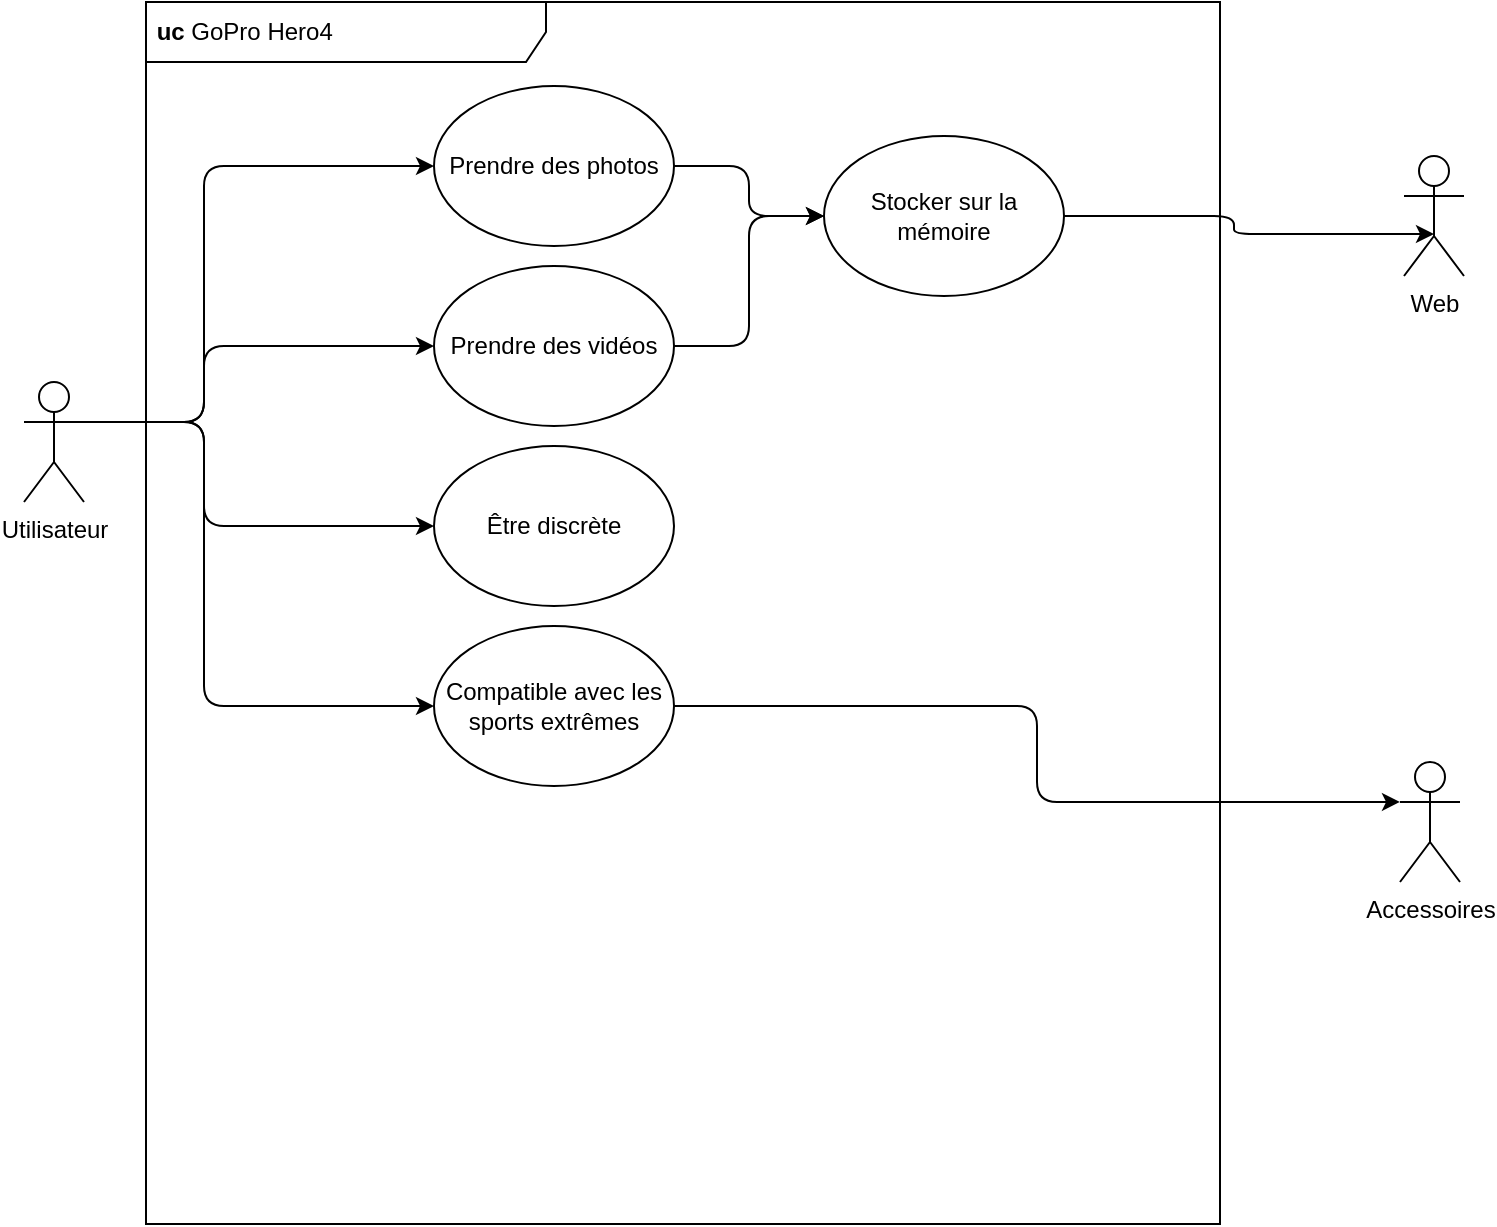 <mxfile version="20.5.1" type="github">
  <diagram id="1cee9afd-dcdd-cf27-cb82-50d77dad4855" name="Page-1">
    <mxGraphModel dx="862" dy="524" grid="0" gridSize="10" guides="1" tooltips="1" connect="1" arrows="1" fold="1" page="1" pageScale="1" pageWidth="827" pageHeight="1169" math="0" shadow="0">
      <root>
        <mxCell id="0" />
        <mxCell id="1" parent="0" />
        <mxCell id="c1cb8d76720eaeb-22" value="&lt;div style=&quot;&quot;&gt;&lt;b style=&quot;background-color: initial;&quot;&gt;&amp;nbsp;uc&amp;nbsp;&lt;/b&gt;&lt;span style=&quot;background-color: initial;&quot;&gt;GoPro Hero4&lt;/span&gt;&lt;/div&gt;" style="shape=umlFrame;whiteSpace=wrap;html=1;strokeWidth=1;width=200;height=30;align=left;" parent="1" vertex="1">
          <mxGeometry x="101" y="33" width="537" height="611" as="geometry" />
        </mxCell>
        <mxCell id="nEG2yCQzcb4ySoibapGF-3" style="edgeStyle=orthogonalEdgeStyle;rounded=1;orthogonalLoop=1;jettySize=auto;html=1;exitX=1;exitY=0.5;exitDx=0;exitDy=0;entryX=0;entryY=0.5;entryDx=0;entryDy=0;" edge="1" parent="1" source="c1cb8d76720eaeb-1" target="c1cb8d76720eaeb-4">
          <mxGeometry relative="1" as="geometry" />
        </mxCell>
        <mxCell id="c1cb8d76720eaeb-1" value="Prendre des photos" style="ellipse;whiteSpace=wrap;html=1;strokeWidth=1;" parent="1" vertex="1">
          <mxGeometry x="245" y="75" width="120" height="80" as="geometry" />
        </mxCell>
        <mxCell id="nEG2yCQzcb4ySoibapGF-4" style="edgeStyle=orthogonalEdgeStyle;rounded=1;orthogonalLoop=1;jettySize=auto;html=1;exitX=1;exitY=0.5;exitDx=0;exitDy=0;entryX=0;entryY=0.5;entryDx=0;entryDy=0;" edge="1" parent="1" source="c1cb8d76720eaeb-2" target="c1cb8d76720eaeb-4">
          <mxGeometry relative="1" as="geometry" />
        </mxCell>
        <mxCell id="c1cb8d76720eaeb-2" value="Prendre des vidéos" style="ellipse;whiteSpace=wrap;html=1;strokeWidth=1;" parent="1" vertex="1">
          <mxGeometry x="245" y="165" width="120" height="80" as="geometry" />
        </mxCell>
        <mxCell id="c1cb8d76720eaeb-3" value="Être discrète" style="ellipse;whiteSpace=wrap;html=1;strokeWidth=1;" parent="1" vertex="1">
          <mxGeometry x="245" y="255" width="120" height="80" as="geometry" />
        </mxCell>
        <mxCell id="nEG2yCQzcb4ySoibapGF-5" style="edgeStyle=orthogonalEdgeStyle;rounded=1;orthogonalLoop=1;jettySize=auto;html=1;exitX=1;exitY=0.5;exitDx=0;exitDy=0;entryX=0.5;entryY=0.65;entryDx=0;entryDy=0;entryPerimeter=0;" edge="1" parent="1" source="c1cb8d76720eaeb-4" target="BG-svL-ueLXQuR9ulsq8-7">
          <mxGeometry relative="1" as="geometry" />
        </mxCell>
        <mxCell id="c1cb8d76720eaeb-4" value="Stocker sur la mémoire" style="ellipse;whiteSpace=wrap;html=1;strokeWidth=1;" parent="1" vertex="1">
          <mxGeometry x="440" y="100" width="120" height="80" as="geometry" />
        </mxCell>
        <mxCell id="BG-svL-ueLXQuR9ulsq8-10" style="edgeStyle=orthogonalEdgeStyle;rounded=1;orthogonalLoop=1;jettySize=auto;html=1;entryX=0;entryY=0.333;entryDx=0;entryDy=0;entryPerimeter=0;strokeWidth=1;" parent="1" source="c1cb8d76720eaeb-5" target="c1cb8d76720eaeb-20" edge="1">
          <mxGeometry relative="1" as="geometry" />
        </mxCell>
        <mxCell id="c1cb8d76720eaeb-5" value="Compatible avec les sports extrêmes" style="ellipse;whiteSpace=wrap;html=1;strokeWidth=1;" parent="1" vertex="1">
          <mxGeometry x="245" y="345" width="120" height="80" as="geometry" />
        </mxCell>
        <mxCell id="c1cb8d76720eaeb-10" style="html=1;exitX=1;exitY=0.333;exitPerimeter=0;entryX=0;entryY=0.5;jettySize=auto;orthogonalLoop=1;fontColor=#000099;strokeWidth=1;edgeStyle=orthogonalEdgeStyle;" parent="1" source="c1cb8d76720eaeb-15" target="c1cb8d76720eaeb-1" edge="1">
          <mxGeometry relative="1" as="geometry">
            <Array as="points">
              <mxPoint x="130" y="243" />
              <mxPoint x="130" y="115" />
            </Array>
          </mxGeometry>
        </mxCell>
        <mxCell id="c1cb8d76720eaeb-11" style="html=1;exitX=1;exitY=0.333;exitPerimeter=0;entryX=0;entryY=0.5;jettySize=auto;orthogonalLoop=1;fontColor=#000099;strokeWidth=1;edgeStyle=orthogonalEdgeStyle;" parent="1" source="c1cb8d76720eaeb-15" target="c1cb8d76720eaeb-2" edge="1">
          <mxGeometry relative="1" as="geometry">
            <Array as="points">
              <mxPoint x="130" y="243" />
              <mxPoint x="130" y="205" />
            </Array>
          </mxGeometry>
        </mxCell>
        <mxCell id="c1cb8d76720eaeb-13" style="edgeStyle=orthogonalEdgeStyle;html=1;exitX=1;exitY=0.333;exitPerimeter=0;entryX=0;entryY=0.5;jettySize=auto;orthogonalLoop=1;fontColor=#000099;strokeWidth=1;" parent="1" source="c1cb8d76720eaeb-15" target="c1cb8d76720eaeb-3" edge="1">
          <mxGeometry relative="1" as="geometry">
            <Array as="points">
              <mxPoint x="130" y="243" />
              <mxPoint x="130" y="295" />
            </Array>
          </mxGeometry>
        </mxCell>
        <mxCell id="BG-svL-ueLXQuR9ulsq8-9" style="edgeStyle=orthogonalEdgeStyle;rounded=1;orthogonalLoop=1;jettySize=auto;html=1;exitX=1;exitY=0.333;exitDx=0;exitDy=0;exitPerimeter=0;entryX=0;entryY=0.5;entryDx=0;entryDy=0;strokeWidth=1;" parent="1" source="c1cb8d76720eaeb-15" target="c1cb8d76720eaeb-5" edge="1">
          <mxGeometry relative="1" as="geometry">
            <Array as="points">
              <mxPoint x="130" y="243" />
              <mxPoint x="130" y="385" />
            </Array>
          </mxGeometry>
        </mxCell>
        <mxCell id="c1cb8d76720eaeb-15" value="Utilisateur" style="shape=umlActor;verticalLabelPosition=bottom;labelBackgroundColor=#ffffff;verticalAlign=top;html=1;strokeWidth=1;" parent="1" vertex="1">
          <mxGeometry x="40" y="223" width="30" height="60" as="geometry" />
        </mxCell>
        <mxCell id="c1cb8d76720eaeb-20" value="Accessoires" style="shape=umlActor;verticalLabelPosition=bottom;labelBackgroundColor=#ffffff;verticalAlign=top;html=1;strokeWidth=1;" parent="1" vertex="1">
          <mxGeometry x="728" y="413" width="30" height="60" as="geometry" />
        </mxCell>
        <mxCell id="BG-svL-ueLXQuR9ulsq8-7" value="Web" style="shape=umlActor;verticalLabelPosition=bottom;labelBackgroundColor=#ffffff;verticalAlign=top;html=1;strokeWidth=1;fillColor=none;" parent="1" vertex="1">
          <mxGeometry x="730" y="110" width="30" height="60" as="geometry" />
        </mxCell>
      </root>
    </mxGraphModel>
  </diagram>
</mxfile>
